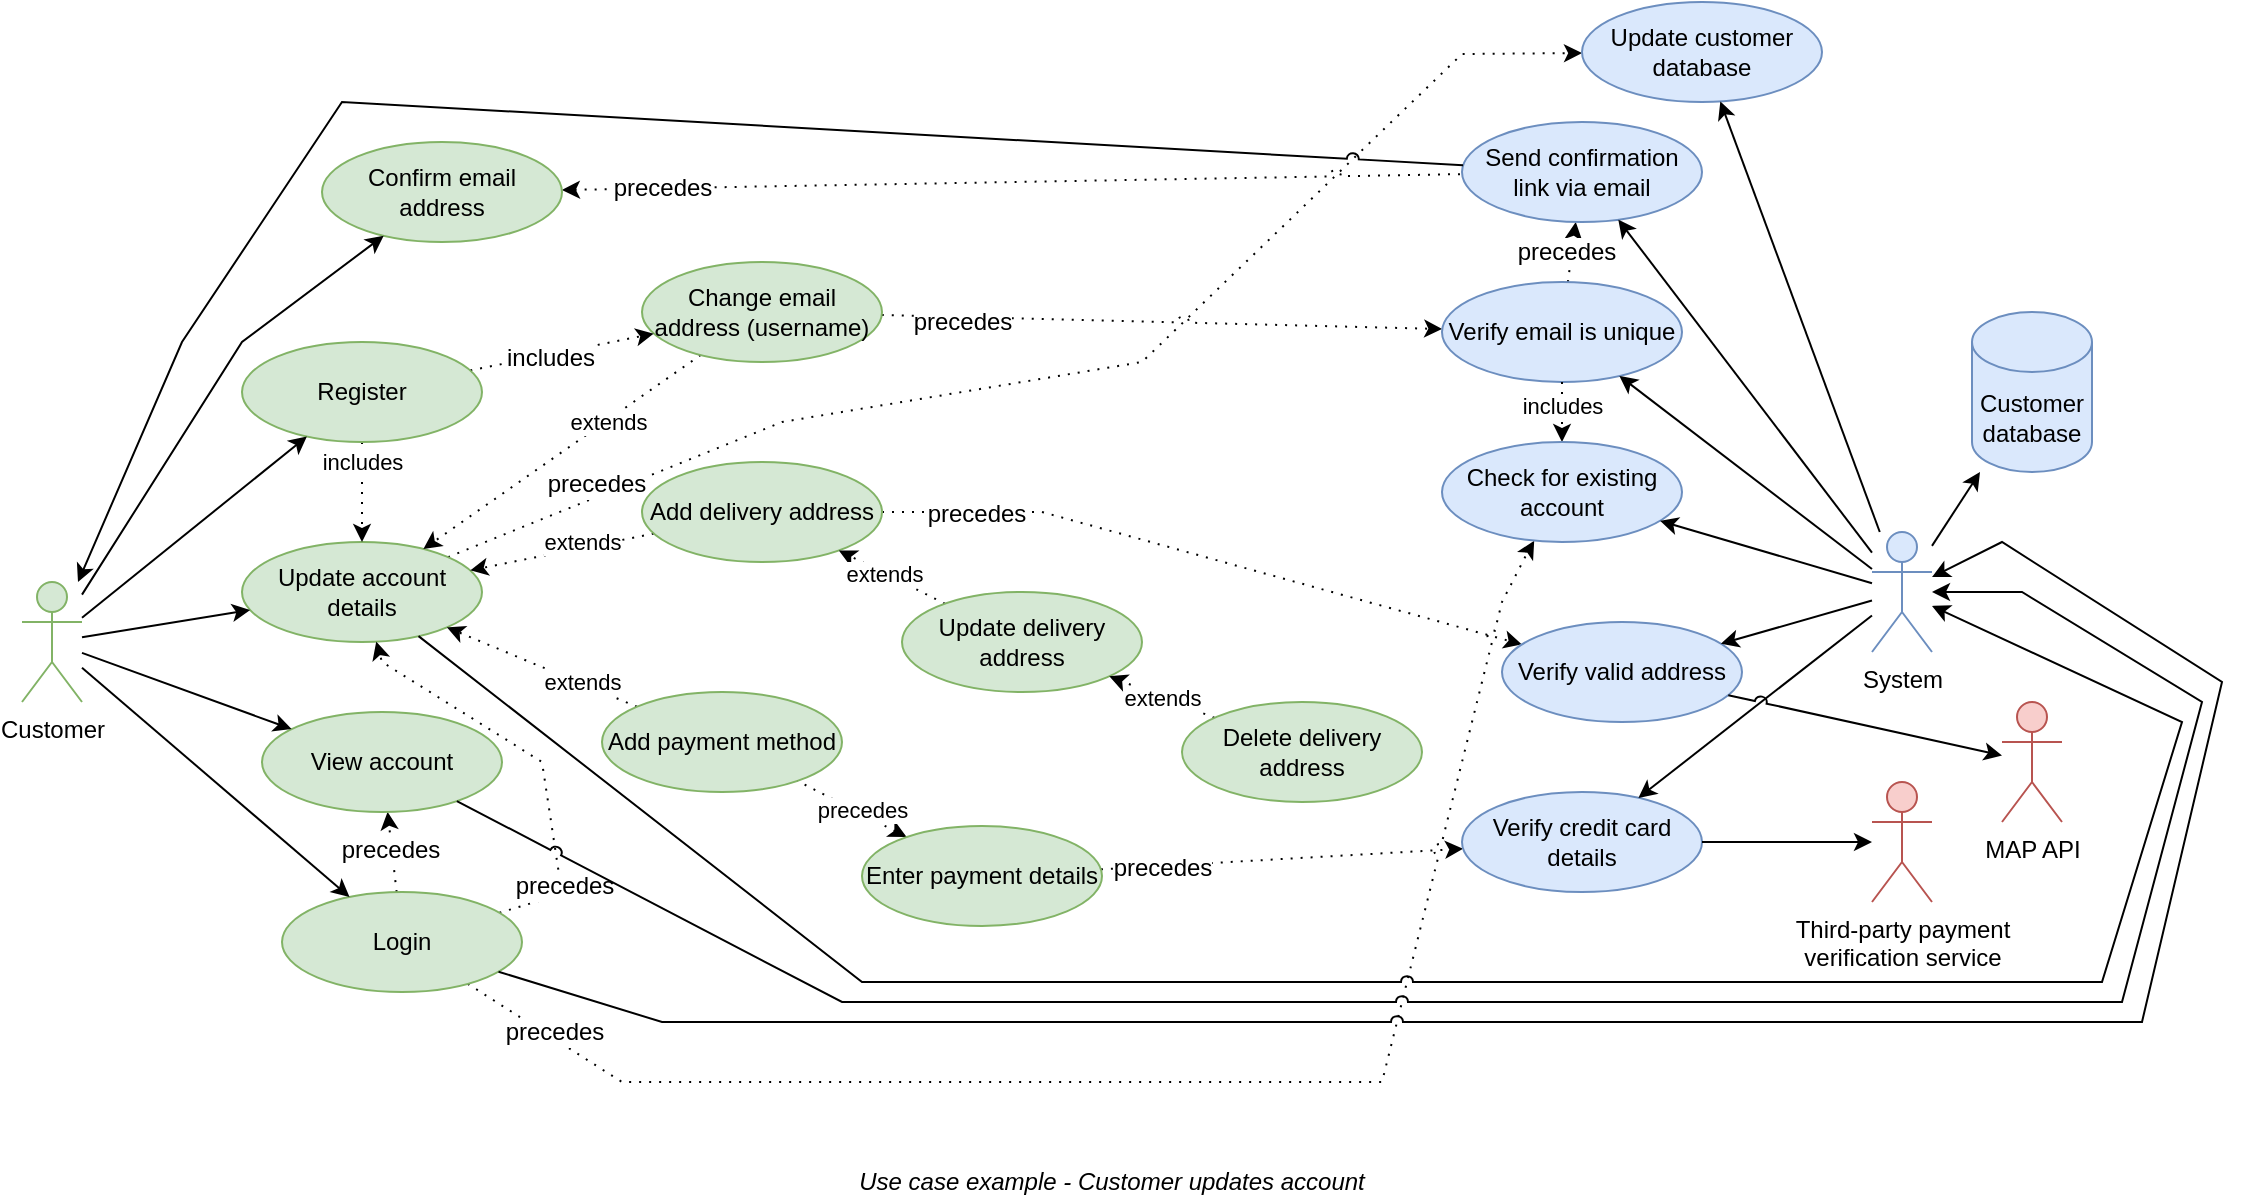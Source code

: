 <mxfile version="16.5.1" type="device"><diagram id="XOnag8xoFiaOOmy9v_93" name="Page-1"><mxGraphModel dx="1332" dy="983" grid="1" gridSize="10" guides="1" tooltips="1" connect="1" arrows="1" fold="1" page="1" pageScale="1" pageWidth="2336" pageHeight="1654" math="0" shadow="0"><root><mxCell id="_vKOgibNYJb6RkX7hGH7-0"/><mxCell id="_vKOgibNYJb6RkX7hGH7-1" parent="_vKOgibNYJb6RkX7hGH7-0"/><mxCell id="_vKOgibNYJb6RkX7hGH7-7" value="Customer" style="shape=umlActor;verticalLabelPosition=bottom;verticalAlign=top;html=1;fontFamily=Helvetica;fontSize=12;align=center;strokeColor=#82b366;strokeWidth=1;fillColor=#d5e8d4;" parent="_vKOgibNYJb6RkX7hGH7-1" vertex="1"><mxGeometry x="810" y="730" width="30" height="60" as="geometry"/></mxCell><mxCell id="_vKOgibNYJb6RkX7hGH7-103" style="edgeStyle=none;rounded=0;jumpStyle=arc;orthogonalLoop=1;jettySize=auto;html=1;fontSize=12;fontColor=#000000;dashed=1;dashPattern=1 4;" parent="_vKOgibNYJb6RkX7hGH7-1" source="_vKOgibNYJb6RkX7hGH7-8" target="_vKOgibNYJb6RkX7hGH7-100" edge="1"><mxGeometry relative="1" as="geometry"><Array as="points"><mxPoint x="1190" y="650"/><mxPoint x="1370" y="620"/><mxPoint x="1530" y="466"/></Array></mxGeometry></mxCell><mxCell id="_vKOgibNYJb6RkX7hGH7-104" value="precedes" style="edgeLabel;html=1;align=center;verticalAlign=middle;resizable=0;points=[];fontSize=12;" parent="_vKOgibNYJb6RkX7hGH7-103" vertex="1" connectable="0"><mxGeometry x="0.143" relative="1" as="geometry"><mxPoint x="-277.43" y="64.57" as="offset"/></mxGeometry></mxCell><mxCell id="_vKOgibNYJb6RkX7hGH7-8" value="Update account details" style="ellipse;whiteSpace=wrap;html=1;rounded=1;strokeWidth=1;fontSize=12;fillColor=#d5e8d4;strokeColor=#82b366;" parent="_vKOgibNYJb6RkX7hGH7-1" vertex="1"><mxGeometry x="920" y="710" width="120" height="50" as="geometry"/></mxCell><mxCell id="_vKOgibNYJb6RkX7hGH7-73" style="edgeStyle=none;rounded=0;jumpStyle=arc;orthogonalLoop=1;jettySize=auto;html=1;dashed=1;dashPattern=1 4;fontSize=12;fontColor=#000000;" parent="_vKOgibNYJb6RkX7hGH7-1" source="_vKOgibNYJb6RkX7hGH7-9" target="_vKOgibNYJb6RkX7hGH7-8" edge="1"><mxGeometry relative="1" as="geometry"/></mxCell><mxCell id="_vKOgibNYJb6RkX7hGH7-74" value="extends" style="edgeLabel;html=1;align=center;verticalAlign=middle;resizable=0;points=[];" parent="_vKOgibNYJb6RkX7hGH7-73" vertex="1" connectable="0"><mxGeometry x="0.197" y="1" relative="1" as="geometry"><mxPoint x="18.81" y="-7.78" as="offset"/></mxGeometry></mxCell><mxCell id="_vKOgibNYJb6RkX7hGH7-105" style="edgeStyle=none;rounded=0;jumpStyle=arc;orthogonalLoop=1;jettySize=auto;html=1;dashed=1;dashPattern=1 4;fontSize=12;fontColor=#000000;" parent="_vKOgibNYJb6RkX7hGH7-1" source="_vKOgibNYJb6RkX7hGH7-9" target="_vKOgibNYJb6RkX7hGH7-58" edge="1"><mxGeometry relative="1" as="geometry"><Array as="points"><mxPoint x="1320" y="695"/></Array></mxGeometry></mxCell><mxCell id="_vKOgibNYJb6RkX7hGH7-106" value="precedes" style="edgeLabel;html=1;align=center;verticalAlign=middle;resizable=0;points=[];fontSize=12;" parent="_vKOgibNYJb6RkX7hGH7-105" vertex="1" connectable="0"><mxGeometry x="0.223" y="2" relative="1" as="geometry"><mxPoint x="-150.88" y="-29.6" as="offset"/></mxGeometry></mxCell><mxCell id="_vKOgibNYJb6RkX7hGH7-9" value="Add delivery address" style="ellipse;whiteSpace=wrap;html=1;rounded=1;strokeWidth=1;fontSize=12;fillColor=#d5e8d4;strokeColor=#82b366;" parent="_vKOgibNYJb6RkX7hGH7-1" vertex="1"><mxGeometry x="1120" y="670" width="120" height="50" as="geometry"/></mxCell><mxCell id="_vKOgibNYJb6RkX7hGH7-75" style="edgeStyle=none;rounded=0;jumpStyle=arc;orthogonalLoop=1;jettySize=auto;html=1;dashed=1;dashPattern=1 4;fontSize=12;fontColor=#000000;" parent="_vKOgibNYJb6RkX7hGH7-1" source="_vKOgibNYJb6RkX7hGH7-10" target="_vKOgibNYJb6RkX7hGH7-9" edge="1"><mxGeometry relative="1" as="geometry"/></mxCell><mxCell id="_vKOgibNYJb6RkX7hGH7-76" value="extends" style="edgeLabel;html=1;align=center;verticalAlign=middle;resizable=0;points=[];" parent="_vKOgibNYJb6RkX7hGH7-75" vertex="1" connectable="0"><mxGeometry x="0.14" relative="1" as="geometry"><mxPoint as="offset"/></mxGeometry></mxCell><mxCell id="_vKOgibNYJb6RkX7hGH7-10" value="Update delivery address" style="ellipse;whiteSpace=wrap;html=1;rounded=1;strokeWidth=1;fontSize=12;fillColor=#d5e8d4;strokeColor=#82b366;" parent="_vKOgibNYJb6RkX7hGH7-1" vertex="1"><mxGeometry x="1250" y="735" width="120" height="50" as="geometry"/></mxCell><mxCell id="_vKOgibNYJb6RkX7hGH7-77" style="edgeStyle=none;rounded=0;jumpStyle=arc;orthogonalLoop=1;jettySize=auto;html=1;dashed=1;dashPattern=1 4;fontSize=12;fontColor=#000000;" parent="_vKOgibNYJb6RkX7hGH7-1" source="_vKOgibNYJb6RkX7hGH7-12" target="_vKOgibNYJb6RkX7hGH7-10" edge="1"><mxGeometry relative="1" as="geometry"/></mxCell><mxCell id="_vKOgibNYJb6RkX7hGH7-78" value="extends" style="edgeLabel;html=1;align=center;verticalAlign=middle;resizable=0;points=[];" parent="_vKOgibNYJb6RkX7hGH7-77" vertex="1" connectable="0"><mxGeometry x="-0.012" relative="1" as="geometry"><mxPoint as="offset"/></mxGeometry></mxCell><mxCell id="_vKOgibNYJb6RkX7hGH7-12" value="Delete delivery address" style="ellipse;whiteSpace=wrap;html=1;rounded=1;strokeWidth=1;fontSize=12;fillColor=#d5e8d4;strokeColor=#82b366;" parent="_vKOgibNYJb6RkX7hGH7-1" vertex="1"><mxGeometry x="1390" y="790" width="120" height="50" as="geometry"/></mxCell><mxCell id="_vKOgibNYJb6RkX7hGH7-80" style="rounded=0;jumpStyle=arc;orthogonalLoop=1;jettySize=auto;html=1;fontSize=12;fontColor=#000000;dashed=1;dashPattern=1 4;" parent="_vKOgibNYJb6RkX7hGH7-1" source="_vKOgibNYJb6RkX7hGH7-14" target="_vKOgibNYJb6RkX7hGH7-8" edge="1"><mxGeometry relative="1" as="geometry"/></mxCell><mxCell id="_vKOgibNYJb6RkX7hGH7-81" value="extends" style="edgeLabel;html=1;align=center;verticalAlign=middle;resizable=0;points=[];" parent="_vKOgibNYJb6RkX7hGH7-80" vertex="1" connectable="0"><mxGeometry x="-0.424" relative="1" as="geometry"><mxPoint y="-1" as="offset"/></mxGeometry></mxCell><mxCell id="_vKOgibNYJb6RkX7hGH7-14" value="Add payment method" style="ellipse;whiteSpace=wrap;html=1;rounded=1;strokeWidth=1;fontSize=12;fillColor=#d5e8d4;strokeColor=#82b366;" parent="_vKOgibNYJb6RkX7hGH7-1" vertex="1"><mxGeometry x="1100" y="785" width="120" height="50" as="geometry"/></mxCell><mxCell id="_vKOgibNYJb6RkX7hGH7-56" style="edgeStyle=none;rounded=0;orthogonalLoop=1;jettySize=auto;html=1;fontSize=12;fontColor=#000000;dashed=1;dashPattern=1 4;startArrow=classic;startFill=1;endArrow=none;endFill=0;" parent="_vKOgibNYJb6RkX7hGH7-1" source="_vKOgibNYJb6RkX7hGH7-17" target="_vKOgibNYJb6RkX7hGH7-14" edge="1"><mxGeometry relative="1" as="geometry"/></mxCell><mxCell id="_vKOgibNYJb6RkX7hGH7-57" value="precedes" style="edgeLabel;html=1;align=center;verticalAlign=middle;resizable=0;points=[];" parent="_vKOgibNYJb6RkX7hGH7-56" vertex="1" connectable="0"><mxGeometry x="-0.135" y="-2" relative="1" as="geometry"><mxPoint as="offset"/></mxGeometry></mxCell><mxCell id="_vKOgibNYJb6RkX7hGH7-107" style="edgeStyle=none;rounded=0;jumpStyle=arc;orthogonalLoop=1;jettySize=auto;html=1;dashed=1;dashPattern=1 4;fontSize=12;fontColor=#000000;" parent="_vKOgibNYJb6RkX7hGH7-1" source="_vKOgibNYJb6RkX7hGH7-17" target="_vKOgibNYJb6RkX7hGH7-18" edge="1"><mxGeometry relative="1" as="geometry"/></mxCell><mxCell id="_vKOgibNYJb6RkX7hGH7-108" value="precedes" style="edgeLabel;html=1;align=center;verticalAlign=middle;resizable=0;points=[];fontSize=12;" parent="_vKOgibNYJb6RkX7hGH7-107" vertex="1" connectable="0"><mxGeometry x="-0.664" y="-1" relative="1" as="geometry"><mxPoint as="offset"/></mxGeometry></mxCell><mxCell id="_vKOgibNYJb6RkX7hGH7-17" value="Enter payment details" style="ellipse;whiteSpace=wrap;html=1;rounded=1;strokeWidth=1;fontSize=12;fillColor=#d5e8d4;strokeColor=#82b366;" parent="_vKOgibNYJb6RkX7hGH7-1" vertex="1"><mxGeometry x="1230" y="852" width="120" height="50" as="geometry"/></mxCell><mxCell id="_vKOgibNYJb6RkX7hGH7-18" value="Verify credit card details" style="ellipse;whiteSpace=wrap;html=1;rounded=1;strokeWidth=1;fontSize=12;fillColor=#dae8fc;strokeColor=#6c8ebf;" parent="_vKOgibNYJb6RkX7hGH7-1" vertex="1"><mxGeometry x="1530" y="835" width="120" height="50" as="geometry"/></mxCell><mxCell id="_vKOgibNYJb6RkX7hGH7-69" style="edgeStyle=none;rounded=0;jumpStyle=arc;orthogonalLoop=1;jettySize=auto;html=1;dashed=1;dashPattern=1 4;fontSize=12;fontColor=#000000;" parent="_vKOgibNYJb6RkX7hGH7-1" source="_vKOgibNYJb6RkX7hGH7-25" target="_vKOgibNYJb6RkX7hGH7-8" edge="1"><mxGeometry relative="1" as="geometry"/></mxCell><mxCell id="_vKOgibNYJb6RkX7hGH7-70" value="extends" style="edgeLabel;html=1;align=center;verticalAlign=middle;resizable=0;points=[];" parent="_vKOgibNYJb6RkX7hGH7-69" vertex="1" connectable="0"><mxGeometry x="-0.311" relative="1" as="geometry"><mxPoint x="1" as="offset"/></mxGeometry></mxCell><mxCell id="_vKOgibNYJb6RkX7hGH7-98" style="edgeStyle=none;rounded=0;jumpStyle=arc;orthogonalLoop=1;jettySize=auto;html=1;dashed=1;dashPattern=1 4;fontSize=12;fontColor=#000000;" parent="_vKOgibNYJb6RkX7hGH7-1" source="_vKOgibNYJb6RkX7hGH7-25" target="_vKOgibNYJb6RkX7hGH7-27" edge="1"><mxGeometry relative="1" as="geometry"/></mxCell><mxCell id="_vKOgibNYJb6RkX7hGH7-99" value="precedes" style="edgeLabel;html=1;align=center;verticalAlign=middle;resizable=0;points=[];fontSize=12;" parent="_vKOgibNYJb6RkX7hGH7-98" vertex="1" connectable="0"><mxGeometry x="-0.714" y="-2" relative="1" as="geometry"><mxPoint as="offset"/></mxGeometry></mxCell><mxCell id="_vKOgibNYJb6RkX7hGH7-25" value="Change email address (username)" style="ellipse;whiteSpace=wrap;html=1;rounded=1;strokeWidth=1;fontSize=12;fillColor=#d5e8d4;strokeColor=#82b366;" parent="_vKOgibNYJb6RkX7hGH7-1" vertex="1"><mxGeometry x="1120" y="570" width="120" height="50" as="geometry"/></mxCell><mxCell id="_vKOgibNYJb6RkX7hGH7-111" style="edgeStyle=none;rounded=0;jumpStyle=arc;orthogonalLoop=1;jettySize=auto;html=1;dashed=1;dashPattern=1 4;startArrow=none;startFill=0;endArrow=classic;endFill=1;fontSize=12;fontColor=#000000;" parent="_vKOgibNYJb6RkX7hGH7-1" source="_vKOgibNYJb6RkX7hGH7-27" target="_vKOgibNYJb6RkX7hGH7-29" edge="1"><mxGeometry relative="1" as="geometry"/></mxCell><mxCell id="_vKOgibNYJb6RkX7hGH7-112" value="precedes" style="edgeLabel;html=1;align=center;verticalAlign=middle;resizable=0;points=[];fontSize=12;" parent="_vKOgibNYJb6RkX7hGH7-111" vertex="1" connectable="0"><mxGeometry x="-0.026" y="3" relative="1" as="geometry"><mxPoint as="offset"/></mxGeometry></mxCell><mxCell id="_vKOgibNYJb6RkX7hGH7-27" value="Verify email is unique" style="ellipse;whiteSpace=wrap;html=1;rounded=1;strokeWidth=1;fontSize=12;fillColor=#dae8fc;strokeColor=#6c8ebf;" parent="_vKOgibNYJb6RkX7hGH7-1" vertex="1"><mxGeometry x="1520" y="580" width="120" height="50" as="geometry"/></mxCell><mxCell id="_vKOgibNYJb6RkX7hGH7-29" value="Send confirmation link via email" style="ellipse;whiteSpace=wrap;html=1;rounded=1;strokeWidth=1;fontSize=12;fillColor=#dae8fc;strokeColor=#6c8ebf;" parent="_vKOgibNYJb6RkX7hGH7-1" vertex="1"><mxGeometry x="1530" y="500" width="120" height="50" as="geometry"/></mxCell><mxCell id="_vKOgibNYJb6RkX7hGH7-35" value="Customer database" style="shape=cylinder3;whiteSpace=wrap;html=1;boundedLbl=1;backgroundOutline=1;size=15;rounded=1;strokeWidth=1;fillColor=#dae8fc;strokeColor=#6c8ebf;" parent="_vKOgibNYJb6RkX7hGH7-1" vertex="1"><mxGeometry x="1785" y="595" width="60" height="80" as="geometry"/></mxCell><mxCell id="_vKOgibNYJb6RkX7hGH7-36" style="edgeStyle=none;rounded=0;orthogonalLoop=1;jettySize=auto;html=1;exitX=0;exitY=1;exitDx=0;exitDy=-15;exitPerimeter=0;dashed=1;dashPattern=1 4;fontSize=12;fontColor=#000000;" parent="_vKOgibNYJb6RkX7hGH7-1" source="_vKOgibNYJb6RkX7hGH7-35" target="_vKOgibNYJb6RkX7hGH7-35" edge="1"><mxGeometry relative="1" as="geometry"/></mxCell><mxCell id="_vKOgibNYJb6RkX7hGH7-37" value="System" style="shape=umlActor;verticalLabelPosition=bottom;verticalAlign=top;html=1;outlineConnect=0;rounded=1;strokeWidth=1;fillColor=#dae8fc;strokeColor=#6c8ebf;" parent="_vKOgibNYJb6RkX7hGH7-1" vertex="1"><mxGeometry x="1735" y="705" width="30" height="60" as="geometry"/></mxCell><mxCell id="_vKOgibNYJb6RkX7hGH7-42" style="edgeStyle=none;rounded=0;orthogonalLoop=1;jettySize=auto;html=1;dashed=1;dashPattern=1 4;fontSize=12;fontColor=#000000;" parent="_vKOgibNYJb6RkX7hGH7-1" source="_vKOgibNYJb6RkX7hGH7-40" target="_vKOgibNYJb6RkX7hGH7-8" edge="1"><mxGeometry relative="1" as="geometry"/></mxCell><mxCell id="_vKOgibNYJb6RkX7hGH7-43" value="includes" style="edgeLabel;html=1;align=center;verticalAlign=middle;resizable=0;points=[];" parent="_vKOgibNYJb6RkX7hGH7-42" vertex="1" connectable="0"><mxGeometry x="-0.24" y="1" relative="1" as="geometry"><mxPoint x="-1" y="-9" as="offset"/></mxGeometry></mxCell><mxCell id="_vKOgibNYJb6RkX7hGH7-94" style="edgeStyle=none;rounded=0;jumpStyle=arc;orthogonalLoop=1;jettySize=auto;html=1;dashed=1;dashPattern=1 4;fontSize=12;fontColor=#000000;" parent="_vKOgibNYJb6RkX7hGH7-1" source="_vKOgibNYJb6RkX7hGH7-40" target="_vKOgibNYJb6RkX7hGH7-25" edge="1"><mxGeometry relative="1" as="geometry"/></mxCell><mxCell id="_vKOgibNYJb6RkX7hGH7-95" value="includes" style="edgeLabel;html=1;align=center;verticalAlign=middle;resizable=0;points=[];fontSize=12;" parent="_vKOgibNYJb6RkX7hGH7-94" vertex="1" connectable="0"><mxGeometry x="-0.465" y="2" relative="1" as="geometry"><mxPoint x="15.21" as="offset"/></mxGeometry></mxCell><mxCell id="_vKOgibNYJb6RkX7hGH7-40" value="Register" style="ellipse;whiteSpace=wrap;html=1;rounded=1;strokeWidth=1;fontSize=12;fillColor=#d5e8d4;strokeColor=#82b366;" parent="_vKOgibNYJb6RkX7hGH7-1" vertex="1"><mxGeometry x="920" y="610" width="120" height="50" as="geometry"/></mxCell><mxCell id="_vKOgibNYJb6RkX7hGH7-96" style="edgeStyle=none;rounded=0;jumpStyle=arc;orthogonalLoop=1;jettySize=auto;html=1;dashed=1;dashPattern=1 4;fontSize=12;fontColor=#000000;" parent="_vKOgibNYJb6RkX7hGH7-1" source="_vKOgibNYJb6RkX7hGH7-41" target="_vKOgibNYJb6RkX7hGH7-86" edge="1"><mxGeometry relative="1" as="geometry"><Array as="points"><mxPoint x="1110" y="980"/><mxPoint x="1490" y="980"/><mxPoint x="1550" y="740"/><mxPoint x="1560" y="720"/></Array></mxGeometry></mxCell><mxCell id="_vKOgibNYJb6RkX7hGH7-97" value="precedes" style="edgeLabel;html=1;align=center;verticalAlign=middle;resizable=0;points=[];fontSize=12;" parent="_vKOgibNYJb6RkX7hGH7-96" vertex="1" connectable="0"><mxGeometry x="-0.87" y="3" relative="1" as="geometry"><mxPoint as="offset"/></mxGeometry></mxCell><mxCell id="_vKOgibNYJb6RkX7hGH7-113" style="edgeStyle=none;rounded=0;jumpStyle=arc;orthogonalLoop=1;jettySize=auto;html=1;dashed=1;dashPattern=1 4;startArrow=none;startFill=0;endArrow=classic;endFill=1;fontSize=12;fontColor=#000000;" parent="_vKOgibNYJb6RkX7hGH7-1" source="_vKOgibNYJb6RkX7hGH7-41" target="_vKOgibNYJb6RkX7hGH7-44" edge="1"><mxGeometry relative="1" as="geometry"/></mxCell><mxCell id="_vKOgibNYJb6RkX7hGH7-114" value="precedes" style="edgeLabel;html=1;align=center;verticalAlign=middle;resizable=0;points=[];fontSize=12;" parent="_vKOgibNYJb6RkX7hGH7-113" vertex="1" connectable="0"><mxGeometry x="0.098" y="1" relative="1" as="geometry"><mxPoint as="offset"/></mxGeometry></mxCell><mxCell id="_vKOgibNYJb6RkX7hGH7-115" style="edgeStyle=none;rounded=0;jumpStyle=arc;orthogonalLoop=1;jettySize=auto;html=1;dashed=1;dashPattern=1 4;startArrow=none;startFill=0;endArrow=classic;endFill=1;fontSize=12;fontColor=#000000;" parent="_vKOgibNYJb6RkX7hGH7-1" source="_vKOgibNYJb6RkX7hGH7-41" target="_vKOgibNYJb6RkX7hGH7-8" edge="1"><mxGeometry relative="1" as="geometry"><Array as="points"><mxPoint x="1080" y="886"/><mxPoint x="1070" y="820"/><mxPoint x="990" y="770"/></Array></mxGeometry></mxCell><mxCell id="_vKOgibNYJb6RkX7hGH7-116" value="precedes" style="edgeLabel;html=1;align=center;verticalAlign=middle;resizable=0;points=[];fontSize=12;" parent="_vKOgibNYJb6RkX7hGH7-115" vertex="1" connectable="0"><mxGeometry x="-0.643" y="-1" relative="1" as="geometry"><mxPoint as="offset"/></mxGeometry></mxCell><mxCell id="_vKOgibNYJb6RkX7hGH7-41" value="Login" style="ellipse;whiteSpace=wrap;html=1;rounded=1;strokeWidth=1;fontSize=12;fillColor=#d5e8d4;strokeColor=#82b366;" parent="_vKOgibNYJb6RkX7hGH7-1" vertex="1"><mxGeometry x="940" y="885" width="120" height="50" as="geometry"/></mxCell><mxCell id="_vKOgibNYJb6RkX7hGH7-44" value="View account" style="ellipse;whiteSpace=wrap;html=1;rounded=1;strokeWidth=1;fontSize=12;fillColor=#d5e8d4;strokeColor=#82b366;" parent="_vKOgibNYJb6RkX7hGH7-1" vertex="1"><mxGeometry x="930" y="795" width="120" height="50" as="geometry"/></mxCell><mxCell id="_vKOgibNYJb6RkX7hGH7-92" style="edgeStyle=none;rounded=0;jumpStyle=arc;orthogonalLoop=1;jettySize=auto;html=1;dashed=1;dashPattern=1 4;fontSize=12;fontColor=#000000;startArrow=classic;startFill=1;endArrow=none;endFill=0;" parent="_vKOgibNYJb6RkX7hGH7-1" source="_vKOgibNYJb6RkX7hGH7-49" target="_vKOgibNYJb6RkX7hGH7-29" edge="1"><mxGeometry relative="1" as="geometry"/></mxCell><mxCell id="_vKOgibNYJb6RkX7hGH7-93" value="precedes" style="edgeLabel;html=1;align=center;verticalAlign=middle;resizable=0;points=[];fontSize=12;" parent="_vKOgibNYJb6RkX7hGH7-92" vertex="1" connectable="0"><mxGeometry x="-0.778" relative="1" as="geometry"><mxPoint as="offset"/></mxGeometry></mxCell><mxCell id="_vKOgibNYJb6RkX7hGH7-49" value="Confirm email address" style="ellipse;whiteSpace=wrap;html=1;rounded=1;strokeWidth=1;fontSize=12;fillColor=#d5e8d4;strokeColor=#82b366;" parent="_vKOgibNYJb6RkX7hGH7-1" vertex="1"><mxGeometry x="960" y="510" width="120" height="50" as="geometry"/></mxCell><mxCell id="_vKOgibNYJb6RkX7hGH7-50" value="Third-party payment &lt;br&gt;verification service" style="shape=umlActor;verticalLabelPosition=bottom;verticalAlign=top;html=1;outlineConnect=0;rounded=1;strokeWidth=1;fillColor=#f8cecc;strokeColor=#b85450;" parent="_vKOgibNYJb6RkX7hGH7-1" vertex="1"><mxGeometry x="1735" y="830" width="30" height="60" as="geometry"/></mxCell><mxCell id="_vKOgibNYJb6RkX7hGH7-88" style="edgeStyle=none;rounded=0;jumpStyle=arc;orthogonalLoop=1;jettySize=auto;html=1;fontSize=12;fontColor=#000000;dashed=1;dashPattern=1 4;" parent="_vKOgibNYJb6RkX7hGH7-1" source="_vKOgibNYJb6RkX7hGH7-27" target="_vKOgibNYJb6RkX7hGH7-86" edge="1"><mxGeometry relative="1" as="geometry"/></mxCell><mxCell id="_vKOgibNYJb6RkX7hGH7-89" value="includes" style="edgeLabel;html=1;align=center;verticalAlign=middle;resizable=0;points=[];" parent="_vKOgibNYJb6RkX7hGH7-88" vertex="1" connectable="0"><mxGeometry x="-0.192" y="1" relative="1" as="geometry"><mxPoint x="-1" as="offset"/></mxGeometry></mxCell><mxCell id="_vKOgibNYJb6RkX7hGH7-58" value="Verify valid address" style="ellipse;whiteSpace=wrap;html=1;rounded=1;strokeWidth=1;fontSize=12;fillColor=#dae8fc;strokeColor=#6c8ebf;" parent="_vKOgibNYJb6RkX7hGH7-1" vertex="1"><mxGeometry x="1550" y="750" width="120" height="50" as="geometry"/></mxCell><mxCell id="_vKOgibNYJb6RkX7hGH7-60" value="MAP API" style="shape=umlActor;verticalLabelPosition=bottom;verticalAlign=top;html=1;outlineConnect=0;rounded=1;strokeWidth=1;fillColor=#f8cecc;strokeColor=#b85450;" parent="_vKOgibNYJb6RkX7hGH7-1" vertex="1"><mxGeometry x="1800" y="790" width="30" height="60" as="geometry"/></mxCell><mxCell id="_vKOgibNYJb6RkX7hGH7-86" value="Check for existing account" style="ellipse;whiteSpace=wrap;html=1;rounded=1;strokeWidth=1;fontSize=12;fillColor=#dae8fc;strokeColor=#6c8ebf;" parent="_vKOgibNYJb6RkX7hGH7-1" vertex="1"><mxGeometry x="1520" y="660" width="120" height="50" as="geometry"/></mxCell><mxCell id="_vKOgibNYJb6RkX7hGH7-100" value="Update customer database" style="ellipse;whiteSpace=wrap;html=1;rounded=1;strokeWidth=1;fontSize=12;fillColor=#dae8fc;strokeColor=#6c8ebf;" parent="_vKOgibNYJb6RkX7hGH7-1" vertex="1"><mxGeometry x="1590" y="440" width="120" height="50" as="geometry"/></mxCell><mxCell id="_vKOgibNYJb6RkX7hGH7-24" style="edgeStyle=none;rounded=0;orthogonalLoop=1;jettySize=auto;html=1;fontSize=12;fontColor=#000000;" parent="_vKOgibNYJb6RkX7hGH7-1" source="_vKOgibNYJb6RkX7hGH7-7" target="_vKOgibNYJb6RkX7hGH7-8" edge="1"><mxGeometry relative="1" as="geometry"/></mxCell><mxCell id="_vKOgibNYJb6RkX7hGH7-45" style="edgeStyle=none;rounded=0;orthogonalLoop=1;jettySize=auto;html=1;fontSize=12;fontColor=#000000;" parent="_vKOgibNYJb6RkX7hGH7-1" source="_vKOgibNYJb6RkX7hGH7-7" target="_vKOgibNYJb6RkX7hGH7-44" edge="1"><mxGeometry relative="1" as="geometry"/></mxCell><mxCell id="_vKOgibNYJb6RkX7hGH7-46" style="edgeStyle=none;rounded=0;orthogonalLoop=1;jettySize=auto;html=1;fontSize=12;fontColor=#000000;" parent="_vKOgibNYJb6RkX7hGH7-1" source="_vKOgibNYJb6RkX7hGH7-7" target="_vKOgibNYJb6RkX7hGH7-41" edge="1"><mxGeometry relative="1" as="geometry"/></mxCell><mxCell id="_vKOgibNYJb6RkX7hGH7-47" style="edgeStyle=none;rounded=0;orthogonalLoop=1;jettySize=auto;html=1;fontSize=12;fontColor=#000000;" parent="_vKOgibNYJb6RkX7hGH7-1" source="_vKOgibNYJb6RkX7hGH7-7" target="_vKOgibNYJb6RkX7hGH7-40" edge="1"><mxGeometry relative="1" as="geometry"/></mxCell><mxCell id="_vKOgibNYJb6RkX7hGH7-64" style="edgeStyle=none;rounded=0;jumpStyle=arc;orthogonalLoop=1;jettySize=auto;html=1;fontSize=12;fontColor=#000000;" parent="_vKOgibNYJb6RkX7hGH7-1" source="_vKOgibNYJb6RkX7hGH7-7" target="_vKOgibNYJb6RkX7hGH7-49" edge="1"><mxGeometry relative="1" as="geometry"><Array as="points"><mxPoint x="920" y="610"/></Array></mxGeometry></mxCell><mxCell id="_vKOgibNYJb6RkX7hGH7-83" style="edgeStyle=none;rounded=0;jumpStyle=arc;orthogonalLoop=1;jettySize=auto;html=1;fontSize=12;fontColor=#000000;" parent="_vKOgibNYJb6RkX7hGH7-1" source="_vKOgibNYJb6RkX7hGH7-8" target="_vKOgibNYJb6RkX7hGH7-37" edge="1"><mxGeometry relative="1" as="geometry"><Array as="points"><mxPoint x="1230" y="930"/><mxPoint x="1850" y="930"/><mxPoint x="1890" y="800"/></Array></mxGeometry></mxCell><mxCell id="_vKOgibNYJb6RkX7hGH7-51" style="edgeStyle=none;rounded=0;orthogonalLoop=1;jettySize=auto;html=1;fontSize=12;fontColor=#000000;" parent="_vKOgibNYJb6RkX7hGH7-1" source="_vKOgibNYJb6RkX7hGH7-18" target="_vKOgibNYJb6RkX7hGH7-50" edge="1"><mxGeometry relative="1" as="geometry"/></mxCell><mxCell id="_vKOgibNYJb6RkX7hGH7-84" style="edgeStyle=none;rounded=0;jumpStyle=arc;orthogonalLoop=1;jettySize=auto;html=1;fontSize=12;fontColor=#000000;" parent="_vKOgibNYJb6RkX7hGH7-1" source="_vKOgibNYJb6RkX7hGH7-29" target="_vKOgibNYJb6RkX7hGH7-7" edge="1"><mxGeometry relative="1" as="geometry"><Array as="points"><mxPoint x="970" y="490"/><mxPoint x="890" y="610"/></Array></mxGeometry></mxCell><mxCell id="_vKOgibNYJb6RkX7hGH7-52" style="edgeStyle=none;rounded=0;orthogonalLoop=1;jettySize=auto;html=1;fontSize=12;fontColor=#000000;" parent="_vKOgibNYJb6RkX7hGH7-1" source="_vKOgibNYJb6RkX7hGH7-37" target="_vKOgibNYJb6RkX7hGH7-18" edge="1"><mxGeometry relative="1" as="geometry"/></mxCell><mxCell id="_vKOgibNYJb6RkX7hGH7-53" style="edgeStyle=none;rounded=0;orthogonalLoop=1;jettySize=auto;html=1;fontSize=12;fontColor=#000000;" parent="_vKOgibNYJb6RkX7hGH7-1" source="_vKOgibNYJb6RkX7hGH7-37" target="_vKOgibNYJb6RkX7hGH7-27" edge="1"><mxGeometry relative="1" as="geometry"/></mxCell><mxCell id="_vKOgibNYJb6RkX7hGH7-54" style="edgeStyle=none;rounded=0;orthogonalLoop=1;jettySize=auto;html=1;fontSize=12;fontColor=#000000;" parent="_vKOgibNYJb6RkX7hGH7-1" source="_vKOgibNYJb6RkX7hGH7-37" target="_vKOgibNYJb6RkX7hGH7-35" edge="1"><mxGeometry relative="1" as="geometry"/></mxCell><mxCell id="_vKOgibNYJb6RkX7hGH7-55" style="edgeStyle=none;rounded=0;orthogonalLoop=1;jettySize=auto;html=1;fontSize=12;fontColor=#000000;" parent="_vKOgibNYJb6RkX7hGH7-1" source="_vKOgibNYJb6RkX7hGH7-37" target="_vKOgibNYJb6RkX7hGH7-29" edge="1"><mxGeometry relative="1" as="geometry"/></mxCell><mxCell id="_vKOgibNYJb6RkX7hGH7-59" style="edgeStyle=none;rounded=0;orthogonalLoop=1;jettySize=auto;html=1;fontSize=12;fontColor=#000000;" parent="_vKOgibNYJb6RkX7hGH7-1" source="_vKOgibNYJb6RkX7hGH7-37" target="_vKOgibNYJb6RkX7hGH7-58" edge="1"><mxGeometry relative="1" as="geometry"/></mxCell><mxCell id="_vKOgibNYJb6RkX7hGH7-87" style="edgeStyle=none;rounded=0;jumpStyle=arc;orthogonalLoop=1;jettySize=auto;html=1;fontSize=12;fontColor=#000000;" parent="_vKOgibNYJb6RkX7hGH7-1" source="_vKOgibNYJb6RkX7hGH7-37" target="_vKOgibNYJb6RkX7hGH7-86" edge="1"><mxGeometry relative="1" as="geometry"/></mxCell><mxCell id="_vKOgibNYJb6RkX7hGH7-101" style="edgeStyle=none;rounded=0;jumpStyle=arc;orthogonalLoop=1;jettySize=auto;html=1;fontSize=12;fontColor=#000000;" parent="_vKOgibNYJb6RkX7hGH7-1" source="_vKOgibNYJb6RkX7hGH7-37" target="_vKOgibNYJb6RkX7hGH7-100" edge="1"><mxGeometry relative="1" as="geometry"/></mxCell><mxCell id="_vKOgibNYJb6RkX7hGH7-85" style="edgeStyle=none;rounded=0;jumpStyle=arc;orthogonalLoop=1;jettySize=auto;html=1;fontSize=12;fontColor=#000000;" parent="_vKOgibNYJb6RkX7hGH7-1" source="_vKOgibNYJb6RkX7hGH7-41" target="_vKOgibNYJb6RkX7hGH7-37" edge="1"><mxGeometry relative="1" as="geometry"><Array as="points"><mxPoint x="1130" y="950"/><mxPoint x="1870" y="950"/><mxPoint x="1910" y="780"/><mxPoint x="1800" y="710"/></Array></mxGeometry></mxCell><mxCell id="_vKOgibNYJb6RkX7hGH7-118" style="edgeStyle=none;rounded=0;jumpStyle=arc;orthogonalLoop=1;jettySize=auto;html=1;startArrow=none;startFill=0;endArrow=classic;endFill=1;fontSize=12;fontColor=#000000;" parent="_vKOgibNYJb6RkX7hGH7-1" source="_vKOgibNYJb6RkX7hGH7-44" target="_vKOgibNYJb6RkX7hGH7-37" edge="1"><mxGeometry relative="1" as="geometry"><Array as="points"><mxPoint x="1220" y="940"/><mxPoint x="1860" y="940"/><mxPoint x="1900" y="790"/><mxPoint x="1810" y="735"/></Array></mxGeometry></mxCell><mxCell id="_vKOgibNYJb6RkX7hGH7-61" style="edgeStyle=none;rounded=0;orthogonalLoop=1;jettySize=auto;html=1;fontSize=12;fontColor=#000000;jumpStyle=arc;" parent="_vKOgibNYJb6RkX7hGH7-1" source="_vKOgibNYJb6RkX7hGH7-58" target="_vKOgibNYJb6RkX7hGH7-60" edge="1"><mxGeometry relative="1" as="geometry"/></mxCell><mxCell id="_vKOgibNYJb6RkX7hGH7-119" value="Use case example - Customer updates account" style="text;html=1;strokeColor=none;fillColor=none;align=center;verticalAlign=middle;whiteSpace=wrap;rounded=0;fontSize=12;fontStyle=2" parent="_vKOgibNYJb6RkX7hGH7-1" vertex="1"><mxGeometry x="1160" y="1020" width="390" height="20" as="geometry"/></mxCell></root></mxGraphModel></diagram></mxfile>